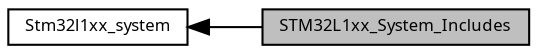 digraph "STM32L1xx_System_Includes"
{
  edge [fontname="Sans",fontsize="8",labelfontname="Sans",labelfontsize="8"];
  node [fontname="Sans",fontsize="8",shape=record];
  rankdir=LR;
  Node1 [label="Stm32l1xx_system",height=0.2,width=0.4,color="black", fillcolor="white", style="filled",URL="$group__stm32l1xx__system.html"];
  Node0 [label="STM32L1xx_System_Includes",height=0.2,width=0.4,color="black", fillcolor="grey75", style="filled", fontcolor="black"];
  Node1->Node0 [shape=plaintext, dir="back", style="solid"];
}
